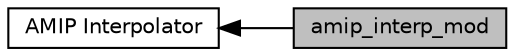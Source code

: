 digraph "amip_interp_mod"
{
  edge [fontname="Helvetica",fontsize="10",labelfontname="Helvetica",labelfontsize="10"];
  node [fontname="Helvetica",fontsize="10",shape=box];
  rankdir=LR;
  Node1 [label="amip_interp_mod",height=0.2,width=0.4,color="black", fillcolor="grey75", style="filled", fontcolor="black",tooltip="Provides observed sea surface temperature and ice mask data sets that have been interpolated onto you..."];
  Node2 [label="AMIP Interpolator",height=0.2,width=0.4,color="black", fillcolor="white", style="filled",URL="$group__amip__interp.html",tooltip="Modules and associated files in the amip_interp directory."];
  Node2->Node1 [shape=plaintext, dir="back", style="solid"];
}
